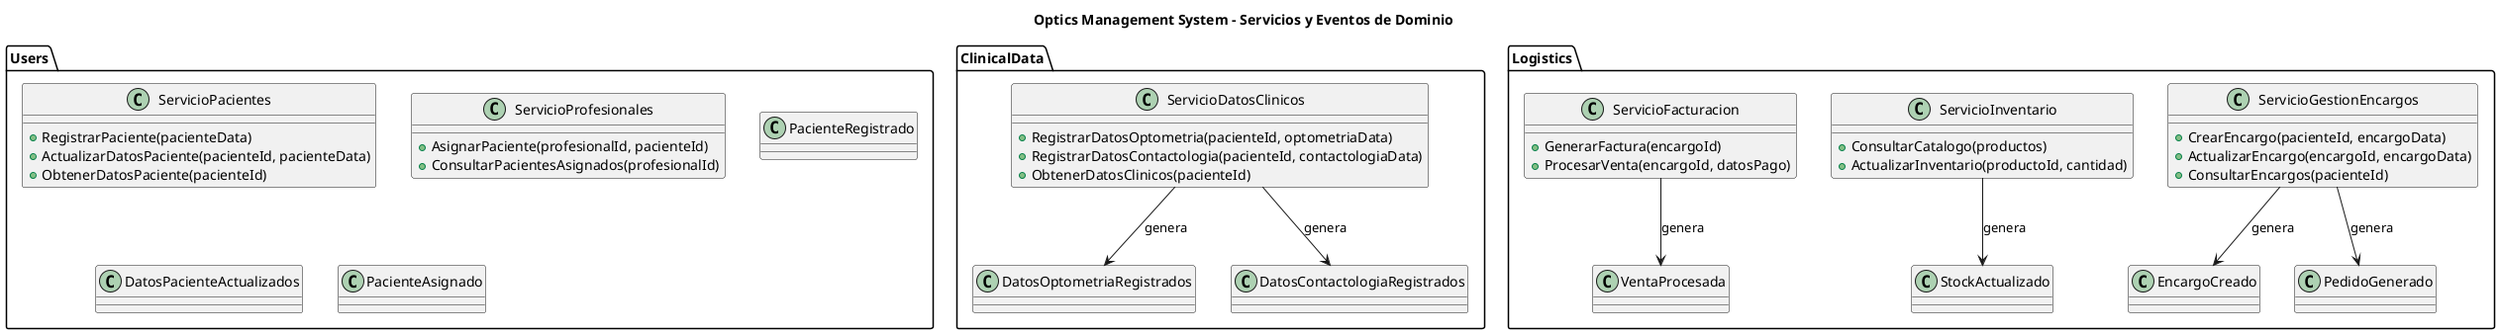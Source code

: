 @startuml
title Optics Management System - Servicios y Eventos de Dominio

Package ClinicalData {
  class ServicioDatosClinicos {
    + RegistrarDatosOptometria(pacienteId, optometriaData)
    + RegistrarDatosContactologia(pacienteId, contactologiaData)
    + ObtenerDatosClinicos(pacienteId)
  }

  class DatosOptometriaRegistrados
  class DatosContactologiaRegistrados
}

Package Logistics {
  class ServicioGestionEncargos {
    + CrearEncargo(pacienteId, encargoData)
    + ActualizarEncargo(encargoId, encargoData)
    + ConsultarEncargos(pacienteId)
  }

  class ServicioInventario {
    + ConsultarCatalogo(productos)
    + ActualizarInventario(productoId, cantidad)
  }

  class ServicioFacturacion {
    + GenerarFactura(encargoId)
    + ProcesarVenta(encargoId, datosPago)
  }

  class EncargoCreado
  class PedidoGenerado
  class VentaProcesada
  class StockActualizado
}

Package Users {
  class ServicioPacientes {
    + RegistrarPaciente(pacienteData)
    + ActualizarDatosPaciente(pacienteId, pacienteData)
    + ObtenerDatosPaciente(pacienteId)
  }

  class ServicioProfesionales {
    + AsignarPaciente(profesionalId, pacienteId)
    + ConsultarPacientesAsignados(profesionalId)
  }

  class PacienteRegistrado
  class DatosPacienteActualizados
  class PacienteAsignado
}

' Relaciones entre Servicios y Eventos

ServicioDatosClinicos --> DatosOptometriaRegistrados : genera
ServicioDatosClinicos --> DatosContactologiaRegistrados : genera

ServicioGestionEncargos --> EncargoCreado : genera
ServicioGestionEncargos --> PedidoGenerado : genera
ServicioFacturacion --> VentaProcesada : genera
ServicioInventario --> StockActualizado : genera

@enduml
